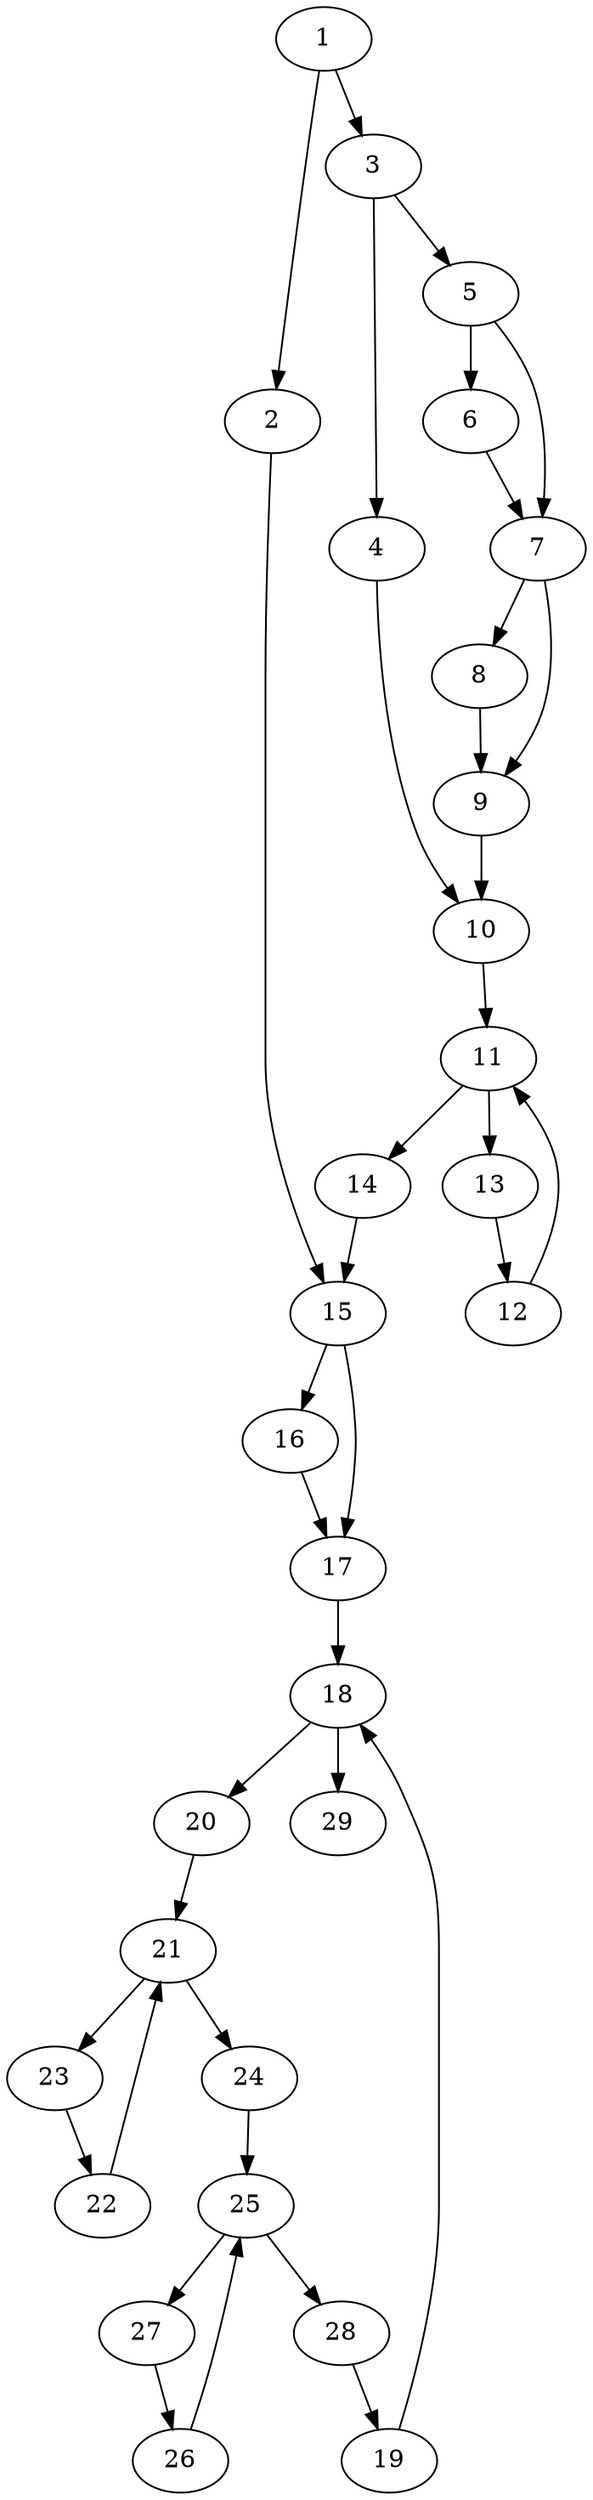Digraph G {
	1 -> 2;
	1 -> 3;
	2 -> 15;
	3 -> 4;
	3 -> 5;
	4 -> 10;
	5 -> 6;
	5 -> 7;
	6 -> 7;
	7 -> 8;
	7 -> 9;
	8 -> 9;
	9 -> 10;
	10 -> 11;
	11 -> 13;
	11 -> 14;
	12 -> 11;
	13 -> 12;
	14 -> 15;
	15 -> 16;
	15 -> 17;
	16 -> 17;
	17 -> 18;
	18 -> 20;
	18 -> 29;
	19 -> 18;
	20 -> 21;
	21 -> 23;
	21 -> 24;
	22 -> 21;
	23 -> 22;
	24 -> 25;
	25 -> 27;
	25 -> 28;
	26 -> 25;
	27 -> 26;
	28 -> 19;
} 